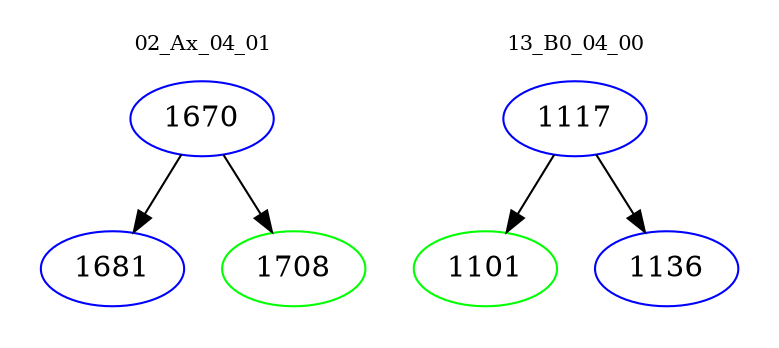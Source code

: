 digraph{
subgraph cluster_0 {
color = white
label = "02_Ax_04_01";
fontsize=10;
T0_1670 [label="1670", color="blue"]
T0_1670 -> T0_1681 [color="black"]
T0_1681 [label="1681", color="blue"]
T0_1670 -> T0_1708 [color="black"]
T0_1708 [label="1708", color="green"]
}
subgraph cluster_1 {
color = white
label = "13_B0_04_00";
fontsize=10;
T1_1117 [label="1117", color="blue"]
T1_1117 -> T1_1101 [color="black"]
T1_1101 [label="1101", color="green"]
T1_1117 -> T1_1136 [color="black"]
T1_1136 [label="1136", color="blue"]
}
}
